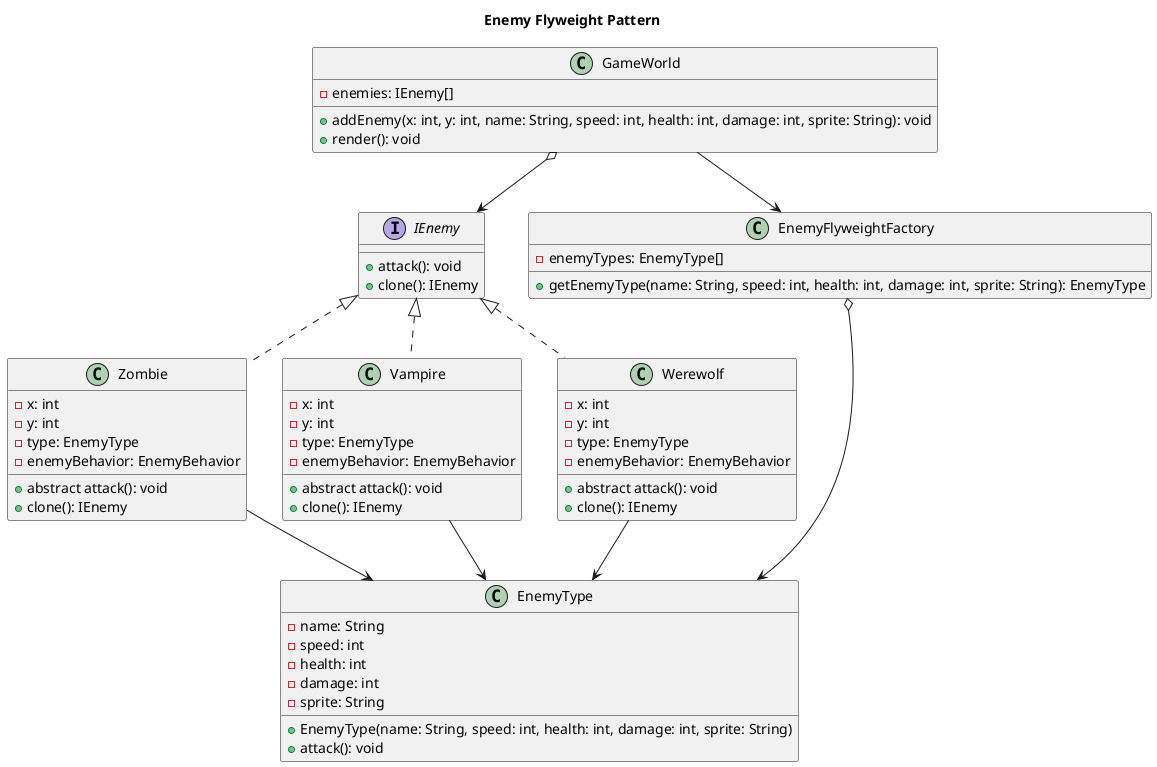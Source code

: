 @startuml
title Enemy Flyweight Pattern

interface IEnemy {
    +attack(): void
    +clone(): IEnemy
}


class EnemyType {
    - name: String
    - speed: int
    - health: int
    - damage: int
    - sprite: String
    + EnemyType(name: String, speed: int, health: int, damage: int, sprite: String)
    + attack(): void
}

class EnemyFlyweightFactory {
    - enemyTypes: EnemyType[]
    + getEnemyType(name: String, speed: int, health: int, damage: int, sprite: String): EnemyType
}

class GameWorld {
    - enemies: IEnemy[]
    + addEnemy(x: int, y: int, name: String, speed: int, health: int, damage: int, sprite: String): void
    + render(): void
}


class Zombie implements IEnemy {
    -x: int
    -y: int
    -type: EnemyType
    -enemyBehavior: EnemyBehavior
    +abstract attack(): void
    +clone(): IEnemy
}

class Vampire implements IEnemy {
    -x: int
    -y: int
    -type: EnemyType
    -enemyBehavior: EnemyBehavior
    +abstract attack(): void
    +clone(): IEnemy
}

class Werewolf implements IEnemy {
    -x: int
    -y: int
    -type: EnemyType
    -enemyBehavior: EnemyBehavior
    +abstract attack(): void
    +clone(): IEnemy
}


EnemyFlyweightFactory o--> EnemyType
GameWorld o--> IEnemy
GameWorld --> EnemyFlyweightFactory
Zombie --> EnemyType
Werewolf --> EnemyType
Vampire --> EnemyType

@enduml